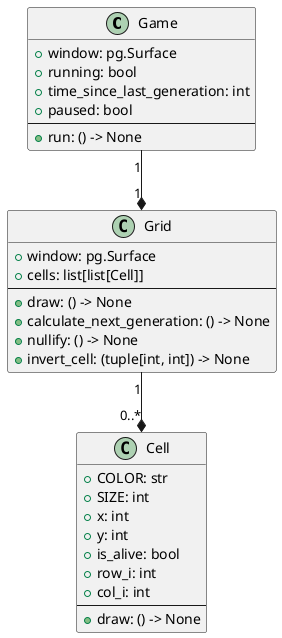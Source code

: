 @startuml Game of Life

class Game {
    + window: pg.Surface
    + running: bool
    + time_since_last_generation: int
    + paused: bool
    --
    + run: () -> None
}

class Grid {
    + window: pg.Surface
    + cells: list[list[Cell]]
    --
    + draw: () -> None
    + calculate_next_generation: () -> None
    + nullify: () -> None
    + invert_cell: (tuple[int, int]) -> None
}

class Cell {
    + COLOR: str
    + SIZE: int
    + x: int
    + y: int
    + is_alive: bool
    + row_i: int
    + col_i: int
    --
    + draw: () -> None
}


' Composition (dependent)

Game "1" --* "1" Grid
Grid "1" --* "0..*" Cell

@enduml